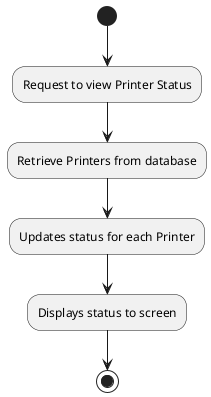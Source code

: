 @startuml
(*)  --> "Request to view Printer Status"
--> Retrieve Printers from database
--> Updates status for each Printer
-->Displays status to screen
-->(*)
@enduml